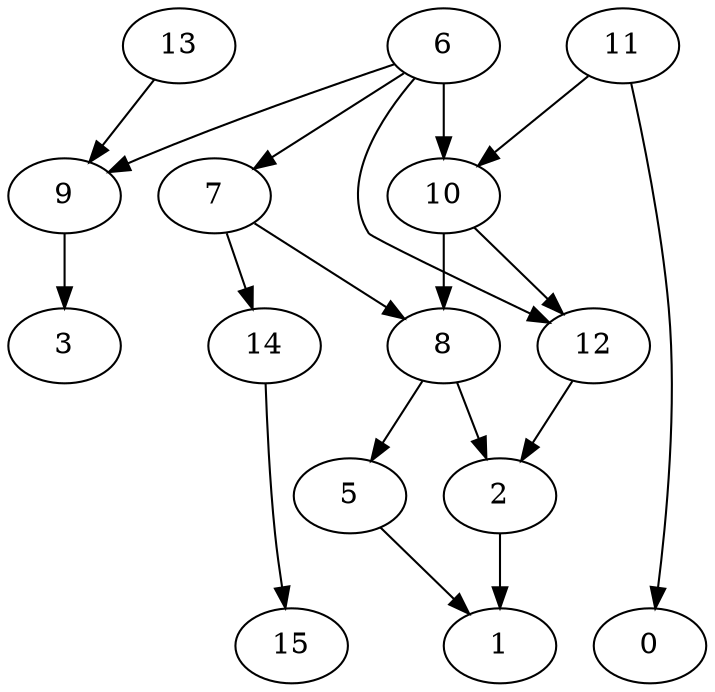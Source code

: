 digraph G {
    2;
    1;
    6;
    7;
    9;
    10;
    12;
    8;
    14;
    3;
    5;
    15;
    11;
    0;
    13;
    2 -> 1 [weight=2];
    6 -> 7 [weight=0];
    6 -> 9 [weight=0];
    6 -> 10 [weight=2];
    6 -> 12 [weight=1];
    7 -> 8 [weight=0];
    7 -> 14 [weight=0];
    9 -> 3 [weight=1];
    10 -> 8 [weight=2];
    10 -> 12 [weight=0];
    12 -> 2 [weight=0];
    8 -> 2 [weight=0];
    8 -> 5 [weight=0];
    14 -> 15 [weight=0];
    5 -> 1 [weight=0];
    11 -> 10 [weight=0];
    11 -> 0 [weight=0];
    13 -> 9 [weight=0];
}
